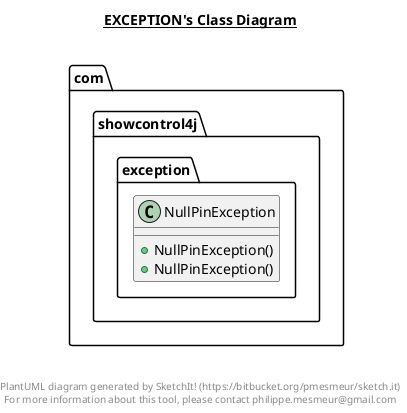 @startuml

title __EXCEPTION's Class Diagram__\n

  namespace com.showcontrol4j.exception {
    class com.showcontrol4j.exception.NullPinException {
        + NullPinException()
        + NullPinException()
    }
  }
  



right footer


PlantUML diagram generated by SketchIt! (https://bitbucket.org/pmesmeur/sketch.it)
For more information about this tool, please contact philippe.mesmeur@gmail.com
endfooter

@enduml
